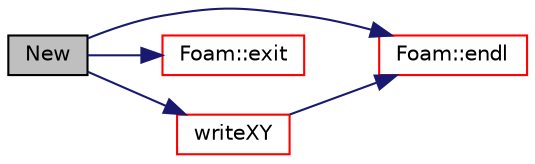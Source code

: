 digraph "New"
{
  bgcolor="transparent";
  edge [fontname="Helvetica",fontsize="10",labelfontname="Helvetica",labelfontsize="10"];
  node [fontname="Helvetica",fontsize="10",shape=record];
  rankdir="LR";
  Node329 [label="New",height=0.2,width=0.4,color="black", fillcolor="grey75", style="filled", fontcolor="black"];
  Node329 -> Node330 [color="midnightblue",fontsize="10",style="solid",fontname="Helvetica"];
  Node330 [label="Foam::endl",height=0.2,width=0.4,color="red",URL="$a21851.html#a2db8fe02a0d3909e9351bb4275b23ce4",tooltip="Add newline and flush stream. "];
  Node329 -> Node332 [color="midnightblue",fontsize="10",style="solid",fontname="Helvetica"];
  Node332 [label="Foam::exit",height=0.2,width=0.4,color="red",URL="$a21851.html#a06ca7250d8e89caf05243ec094843642"];
  Node329 -> Node379 [color="midnightblue",fontsize="10",style="solid",fontname="Helvetica"];
  Node379 [label="writeXY",height=0.2,width=0.4,color="red",URL="$a27821.html#a0f9940f03bd266a96e1723c6c4f642d0"];
  Node379 -> Node330 [color="midnightblue",fontsize="10",style="solid",fontname="Helvetica"];
}
